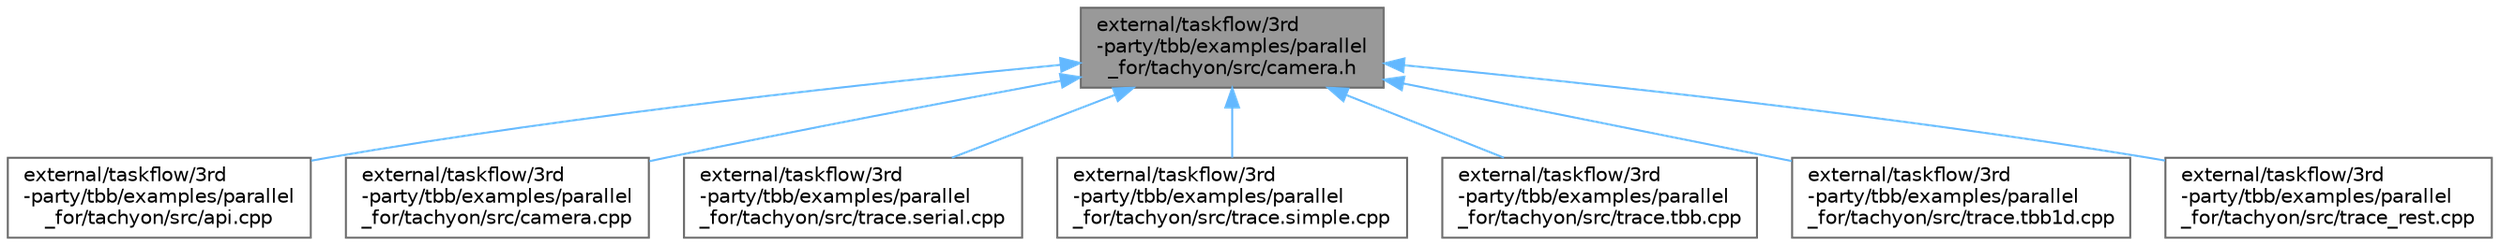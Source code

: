 digraph "external/taskflow/3rd-party/tbb/examples/parallel_for/tachyon/src/camera.h"
{
 // LATEX_PDF_SIZE
  bgcolor="transparent";
  edge [fontname=Helvetica,fontsize=10,labelfontname=Helvetica,labelfontsize=10];
  node [fontname=Helvetica,fontsize=10,shape=box,height=0.2,width=0.4];
  Node1 [id="Node000001",label="external/taskflow/3rd\l-party/tbb/examples/parallel\l_for/tachyon/src/camera.h",height=0.2,width=0.4,color="gray40", fillcolor="grey60", style="filled", fontcolor="black",tooltip=" "];
  Node1 -> Node2 [id="edge8_Node000001_Node000002",dir="back",color="steelblue1",style="solid",tooltip=" "];
  Node2 [id="Node000002",label="external/taskflow/3rd\l-party/tbb/examples/parallel\l_for/tachyon/src/api.cpp",height=0.2,width=0.4,color="grey40", fillcolor="white", style="filled",URL="$api_8cpp.html",tooltip=" "];
  Node1 -> Node3 [id="edge9_Node000001_Node000003",dir="back",color="steelblue1",style="solid",tooltip=" "];
  Node3 [id="Node000003",label="external/taskflow/3rd\l-party/tbb/examples/parallel\l_for/tachyon/src/camera.cpp",height=0.2,width=0.4,color="grey40", fillcolor="white", style="filled",URL="$tbb_2examples_2parallel__for_2tachyon_2src_2camera_8cpp.html",tooltip=" "];
  Node1 -> Node4 [id="edge10_Node000001_Node000004",dir="back",color="steelblue1",style="solid",tooltip=" "];
  Node4 [id="Node000004",label="external/taskflow/3rd\l-party/tbb/examples/parallel\l_for/tachyon/src/trace.serial.cpp",height=0.2,width=0.4,color="grey40", fillcolor="white", style="filled",URL="$trace_8serial_8cpp.html",tooltip=" "];
  Node1 -> Node5 [id="edge11_Node000001_Node000005",dir="back",color="steelblue1",style="solid",tooltip=" "];
  Node5 [id="Node000005",label="external/taskflow/3rd\l-party/tbb/examples/parallel\l_for/tachyon/src/trace.simple.cpp",height=0.2,width=0.4,color="grey40", fillcolor="white", style="filled",URL="$trace_8simple_8cpp.html",tooltip=" "];
  Node1 -> Node6 [id="edge12_Node000001_Node000006",dir="back",color="steelblue1",style="solid",tooltip=" "];
  Node6 [id="Node000006",label="external/taskflow/3rd\l-party/tbb/examples/parallel\l_for/tachyon/src/trace.tbb.cpp",height=0.2,width=0.4,color="grey40", fillcolor="white", style="filled",URL="$trace_8tbb_8cpp.html",tooltip=" "];
  Node1 -> Node7 [id="edge13_Node000001_Node000007",dir="back",color="steelblue1",style="solid",tooltip=" "];
  Node7 [id="Node000007",label="external/taskflow/3rd\l-party/tbb/examples/parallel\l_for/tachyon/src/trace.tbb1d.cpp",height=0.2,width=0.4,color="grey40", fillcolor="white", style="filled",URL="$trace_8tbb1d_8cpp.html",tooltip=" "];
  Node1 -> Node8 [id="edge14_Node000001_Node000008",dir="back",color="steelblue1",style="solid",tooltip=" "];
  Node8 [id="Node000008",label="external/taskflow/3rd\l-party/tbb/examples/parallel\l_for/tachyon/src/trace_rest.cpp",height=0.2,width=0.4,color="grey40", fillcolor="white", style="filled",URL="$trace__rest_8cpp.html",tooltip=" "];
}
